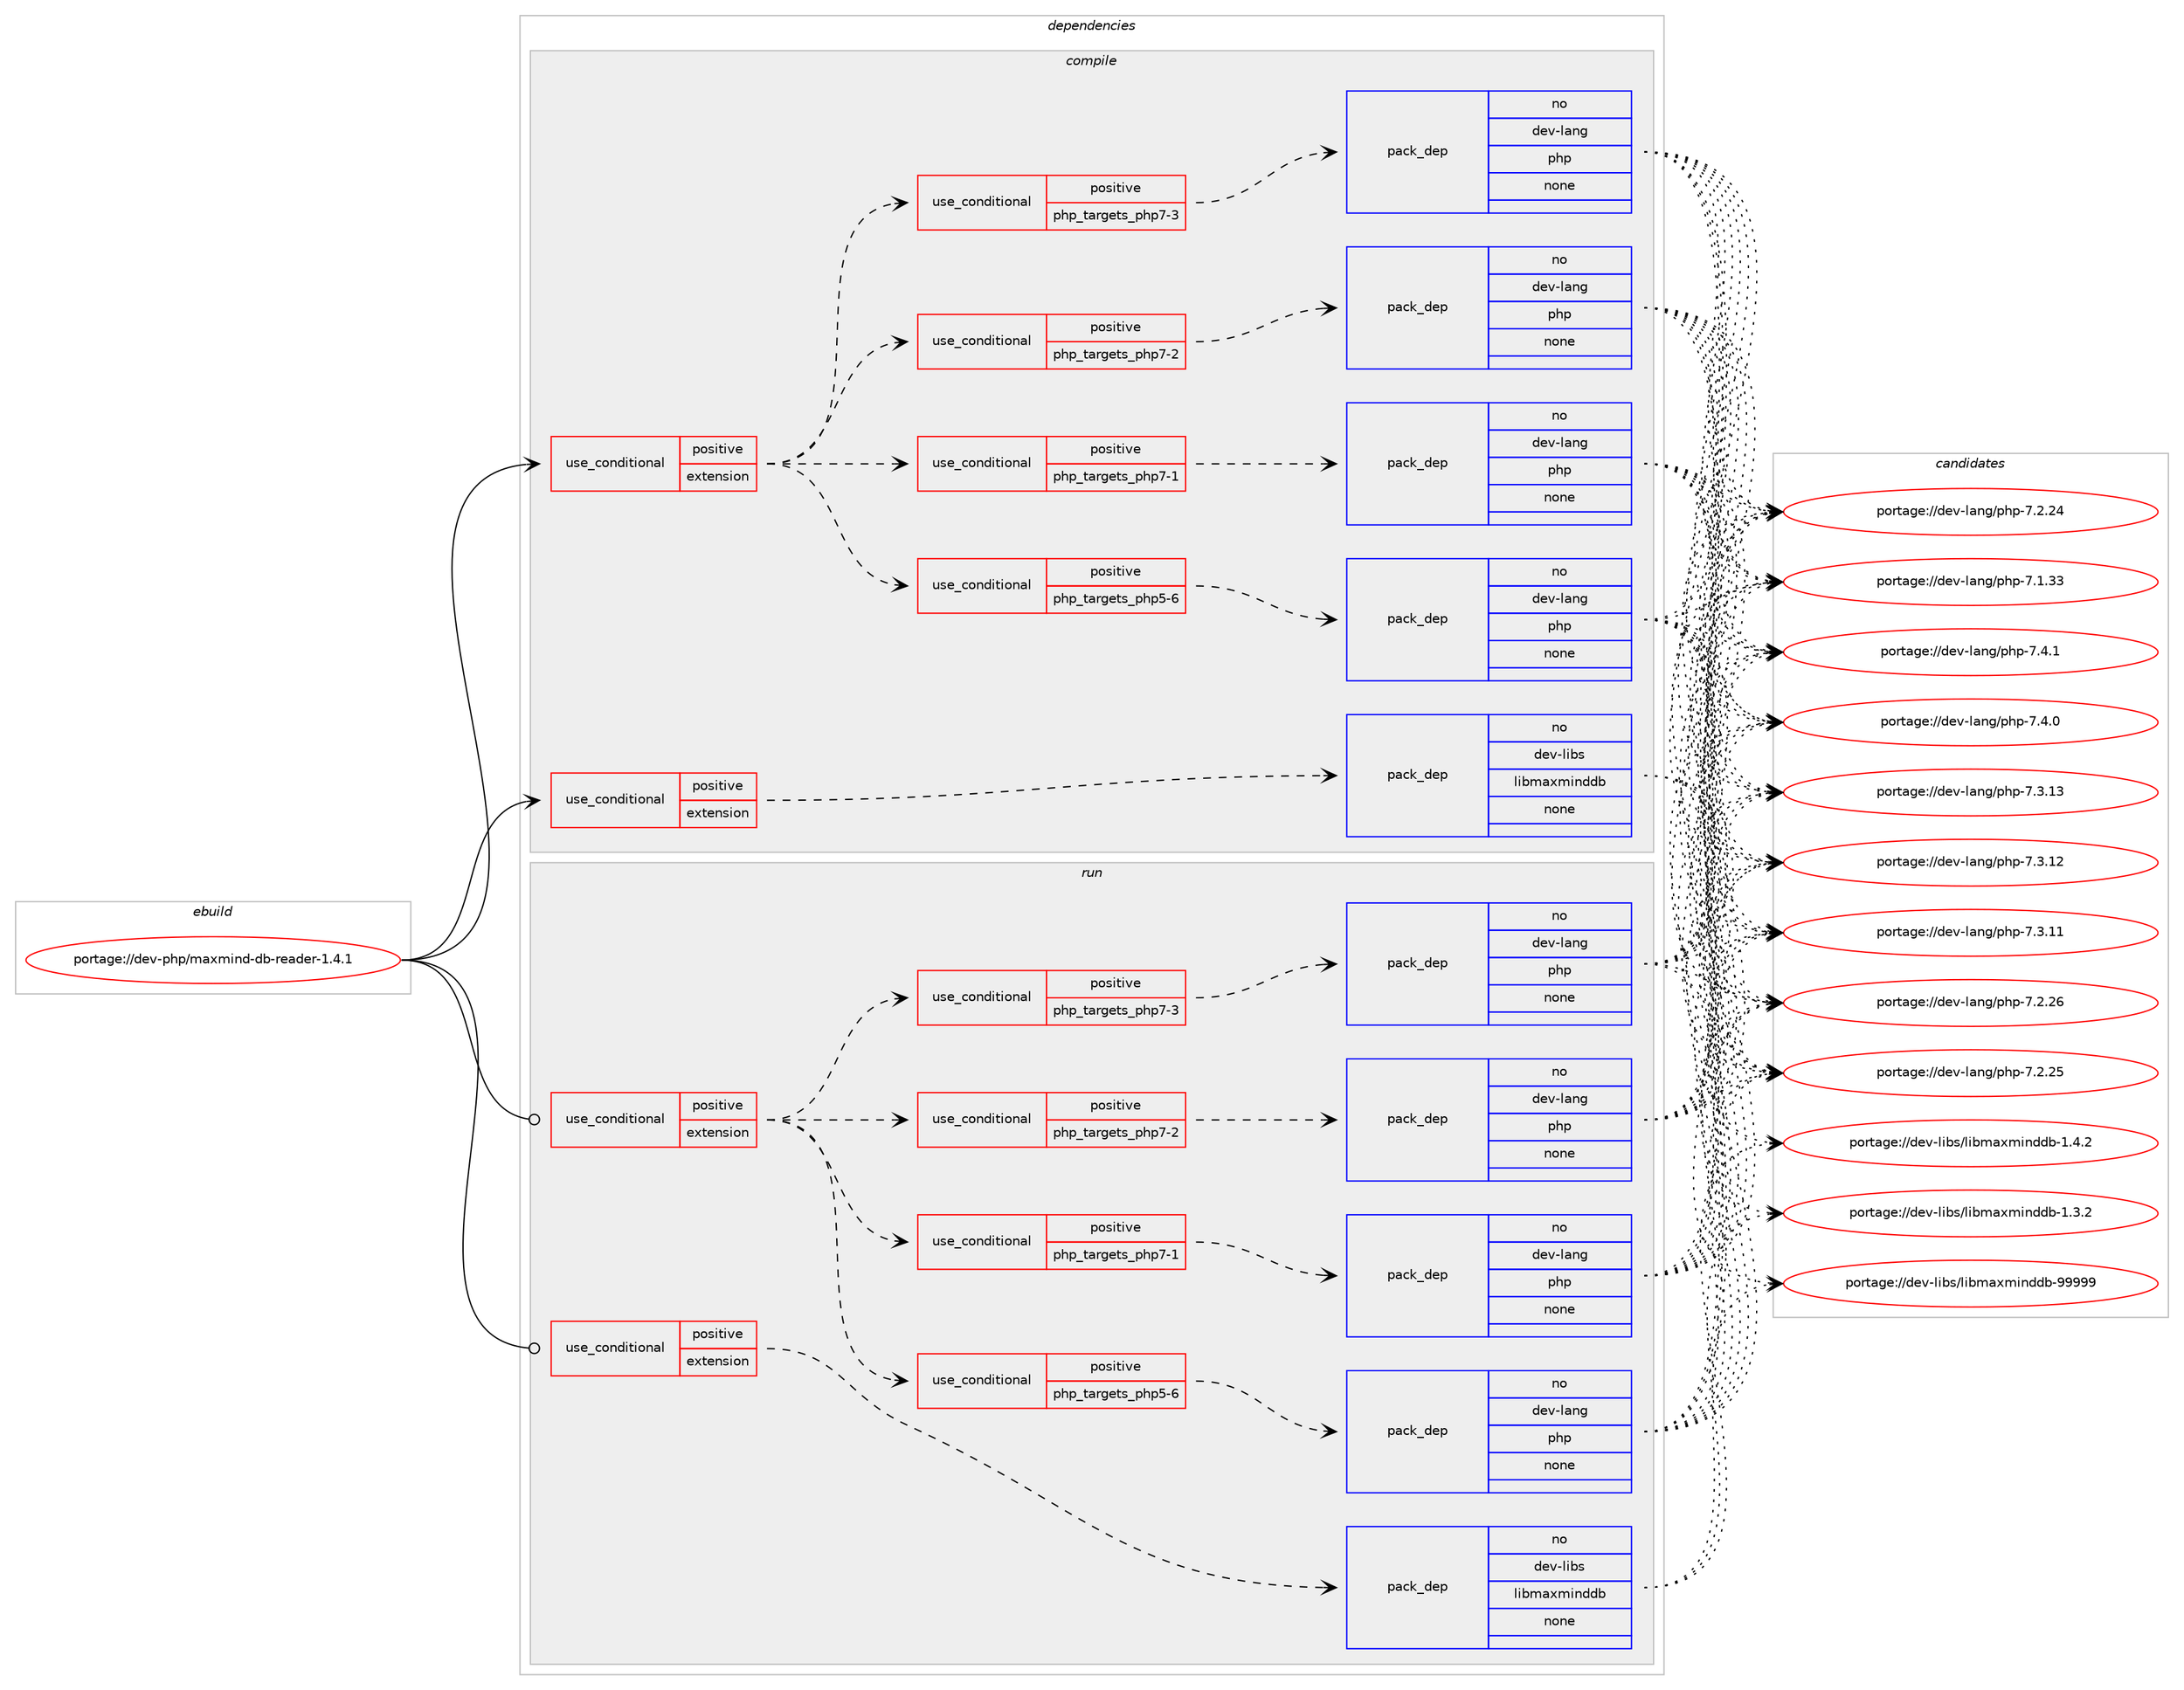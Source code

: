 digraph prolog {

# *************
# Graph options
# *************

newrank=true;
concentrate=true;
compound=true;
graph [rankdir=LR,fontname=Helvetica,fontsize=10,ranksep=1.5];#, ranksep=2.5, nodesep=0.2];
edge  [arrowhead=vee];
node  [fontname=Helvetica,fontsize=10];

# **********
# The ebuild
# **********

subgraph cluster_leftcol {
color=gray;
label=<<i>ebuild</i>>;
id [label="portage://dev-php/maxmind-db-reader-1.4.1", color=red, width=4, href="../dev-php/maxmind-db-reader-1.4.1.svg"];
}

# ****************
# The dependencies
# ****************

subgraph cluster_midcol {
color=gray;
label=<<i>dependencies</i>>;
subgraph cluster_compile {
fillcolor="#eeeeee";
style=filled;
label=<<i>compile</i>>;
subgraph cond120929 {
dependency477123 [label=<<TABLE BORDER="0" CELLBORDER="1" CELLSPACING="0" CELLPADDING="4"><TR><TD ROWSPAN="3" CELLPADDING="10">use_conditional</TD></TR><TR><TD>positive</TD></TR><TR><TD>extension</TD></TR></TABLE>>, shape=none, color=red];
subgraph cond120930 {
dependency477124 [label=<<TABLE BORDER="0" CELLBORDER="1" CELLSPACING="0" CELLPADDING="4"><TR><TD ROWSPAN="3" CELLPADDING="10">use_conditional</TD></TR><TR><TD>positive</TD></TR><TR><TD>php_targets_php5-6</TD></TR></TABLE>>, shape=none, color=red];
subgraph pack351149 {
dependency477125 [label=<<TABLE BORDER="0" CELLBORDER="1" CELLSPACING="0" CELLPADDING="4" WIDTH="220"><TR><TD ROWSPAN="6" CELLPADDING="30">pack_dep</TD></TR><TR><TD WIDTH="110">no</TD></TR><TR><TD>dev-lang</TD></TR><TR><TD>php</TD></TR><TR><TD>none</TD></TR><TR><TD></TD></TR></TABLE>>, shape=none, color=blue];
}
dependency477124:e -> dependency477125:w [weight=20,style="dashed",arrowhead="vee"];
}
dependency477123:e -> dependency477124:w [weight=20,style="dashed",arrowhead="vee"];
subgraph cond120931 {
dependency477126 [label=<<TABLE BORDER="0" CELLBORDER="1" CELLSPACING="0" CELLPADDING="4"><TR><TD ROWSPAN="3" CELLPADDING="10">use_conditional</TD></TR><TR><TD>positive</TD></TR><TR><TD>php_targets_php7-1</TD></TR></TABLE>>, shape=none, color=red];
subgraph pack351150 {
dependency477127 [label=<<TABLE BORDER="0" CELLBORDER="1" CELLSPACING="0" CELLPADDING="4" WIDTH="220"><TR><TD ROWSPAN="6" CELLPADDING="30">pack_dep</TD></TR><TR><TD WIDTH="110">no</TD></TR><TR><TD>dev-lang</TD></TR><TR><TD>php</TD></TR><TR><TD>none</TD></TR><TR><TD></TD></TR></TABLE>>, shape=none, color=blue];
}
dependency477126:e -> dependency477127:w [weight=20,style="dashed",arrowhead="vee"];
}
dependency477123:e -> dependency477126:w [weight=20,style="dashed",arrowhead="vee"];
subgraph cond120932 {
dependency477128 [label=<<TABLE BORDER="0" CELLBORDER="1" CELLSPACING="0" CELLPADDING="4"><TR><TD ROWSPAN="3" CELLPADDING="10">use_conditional</TD></TR><TR><TD>positive</TD></TR><TR><TD>php_targets_php7-2</TD></TR></TABLE>>, shape=none, color=red];
subgraph pack351151 {
dependency477129 [label=<<TABLE BORDER="0" CELLBORDER="1" CELLSPACING="0" CELLPADDING="4" WIDTH="220"><TR><TD ROWSPAN="6" CELLPADDING="30">pack_dep</TD></TR><TR><TD WIDTH="110">no</TD></TR><TR><TD>dev-lang</TD></TR><TR><TD>php</TD></TR><TR><TD>none</TD></TR><TR><TD></TD></TR></TABLE>>, shape=none, color=blue];
}
dependency477128:e -> dependency477129:w [weight=20,style="dashed",arrowhead="vee"];
}
dependency477123:e -> dependency477128:w [weight=20,style="dashed",arrowhead="vee"];
subgraph cond120933 {
dependency477130 [label=<<TABLE BORDER="0" CELLBORDER="1" CELLSPACING="0" CELLPADDING="4"><TR><TD ROWSPAN="3" CELLPADDING="10">use_conditional</TD></TR><TR><TD>positive</TD></TR><TR><TD>php_targets_php7-3</TD></TR></TABLE>>, shape=none, color=red];
subgraph pack351152 {
dependency477131 [label=<<TABLE BORDER="0" CELLBORDER="1" CELLSPACING="0" CELLPADDING="4" WIDTH="220"><TR><TD ROWSPAN="6" CELLPADDING="30">pack_dep</TD></TR><TR><TD WIDTH="110">no</TD></TR><TR><TD>dev-lang</TD></TR><TR><TD>php</TD></TR><TR><TD>none</TD></TR><TR><TD></TD></TR></TABLE>>, shape=none, color=blue];
}
dependency477130:e -> dependency477131:w [weight=20,style="dashed",arrowhead="vee"];
}
dependency477123:e -> dependency477130:w [weight=20,style="dashed",arrowhead="vee"];
}
id:e -> dependency477123:w [weight=20,style="solid",arrowhead="vee"];
subgraph cond120934 {
dependency477132 [label=<<TABLE BORDER="0" CELLBORDER="1" CELLSPACING="0" CELLPADDING="4"><TR><TD ROWSPAN="3" CELLPADDING="10">use_conditional</TD></TR><TR><TD>positive</TD></TR><TR><TD>extension</TD></TR></TABLE>>, shape=none, color=red];
subgraph pack351153 {
dependency477133 [label=<<TABLE BORDER="0" CELLBORDER="1" CELLSPACING="0" CELLPADDING="4" WIDTH="220"><TR><TD ROWSPAN="6" CELLPADDING="30">pack_dep</TD></TR><TR><TD WIDTH="110">no</TD></TR><TR><TD>dev-libs</TD></TR><TR><TD>libmaxminddb</TD></TR><TR><TD>none</TD></TR><TR><TD></TD></TR></TABLE>>, shape=none, color=blue];
}
dependency477132:e -> dependency477133:w [weight=20,style="dashed",arrowhead="vee"];
}
id:e -> dependency477132:w [weight=20,style="solid",arrowhead="vee"];
}
subgraph cluster_compileandrun {
fillcolor="#eeeeee";
style=filled;
label=<<i>compile and run</i>>;
}
subgraph cluster_run {
fillcolor="#eeeeee";
style=filled;
label=<<i>run</i>>;
subgraph cond120935 {
dependency477134 [label=<<TABLE BORDER="0" CELLBORDER="1" CELLSPACING="0" CELLPADDING="4"><TR><TD ROWSPAN="3" CELLPADDING="10">use_conditional</TD></TR><TR><TD>positive</TD></TR><TR><TD>extension</TD></TR></TABLE>>, shape=none, color=red];
subgraph cond120936 {
dependency477135 [label=<<TABLE BORDER="0" CELLBORDER="1" CELLSPACING="0" CELLPADDING="4"><TR><TD ROWSPAN="3" CELLPADDING="10">use_conditional</TD></TR><TR><TD>positive</TD></TR><TR><TD>php_targets_php5-6</TD></TR></TABLE>>, shape=none, color=red];
subgraph pack351154 {
dependency477136 [label=<<TABLE BORDER="0" CELLBORDER="1" CELLSPACING="0" CELLPADDING="4" WIDTH="220"><TR><TD ROWSPAN="6" CELLPADDING="30">pack_dep</TD></TR><TR><TD WIDTH="110">no</TD></TR><TR><TD>dev-lang</TD></TR><TR><TD>php</TD></TR><TR><TD>none</TD></TR><TR><TD></TD></TR></TABLE>>, shape=none, color=blue];
}
dependency477135:e -> dependency477136:w [weight=20,style="dashed",arrowhead="vee"];
}
dependency477134:e -> dependency477135:w [weight=20,style="dashed",arrowhead="vee"];
subgraph cond120937 {
dependency477137 [label=<<TABLE BORDER="0" CELLBORDER="1" CELLSPACING="0" CELLPADDING="4"><TR><TD ROWSPAN="3" CELLPADDING="10">use_conditional</TD></TR><TR><TD>positive</TD></TR><TR><TD>php_targets_php7-1</TD></TR></TABLE>>, shape=none, color=red];
subgraph pack351155 {
dependency477138 [label=<<TABLE BORDER="0" CELLBORDER="1" CELLSPACING="0" CELLPADDING="4" WIDTH="220"><TR><TD ROWSPAN="6" CELLPADDING="30">pack_dep</TD></TR><TR><TD WIDTH="110">no</TD></TR><TR><TD>dev-lang</TD></TR><TR><TD>php</TD></TR><TR><TD>none</TD></TR><TR><TD></TD></TR></TABLE>>, shape=none, color=blue];
}
dependency477137:e -> dependency477138:w [weight=20,style="dashed",arrowhead="vee"];
}
dependency477134:e -> dependency477137:w [weight=20,style="dashed",arrowhead="vee"];
subgraph cond120938 {
dependency477139 [label=<<TABLE BORDER="0" CELLBORDER="1" CELLSPACING="0" CELLPADDING="4"><TR><TD ROWSPAN="3" CELLPADDING="10">use_conditional</TD></TR><TR><TD>positive</TD></TR><TR><TD>php_targets_php7-2</TD></TR></TABLE>>, shape=none, color=red];
subgraph pack351156 {
dependency477140 [label=<<TABLE BORDER="0" CELLBORDER="1" CELLSPACING="0" CELLPADDING="4" WIDTH="220"><TR><TD ROWSPAN="6" CELLPADDING="30">pack_dep</TD></TR><TR><TD WIDTH="110">no</TD></TR><TR><TD>dev-lang</TD></TR><TR><TD>php</TD></TR><TR><TD>none</TD></TR><TR><TD></TD></TR></TABLE>>, shape=none, color=blue];
}
dependency477139:e -> dependency477140:w [weight=20,style="dashed",arrowhead="vee"];
}
dependency477134:e -> dependency477139:w [weight=20,style="dashed",arrowhead="vee"];
subgraph cond120939 {
dependency477141 [label=<<TABLE BORDER="0" CELLBORDER="1" CELLSPACING="0" CELLPADDING="4"><TR><TD ROWSPAN="3" CELLPADDING="10">use_conditional</TD></TR><TR><TD>positive</TD></TR><TR><TD>php_targets_php7-3</TD></TR></TABLE>>, shape=none, color=red];
subgraph pack351157 {
dependency477142 [label=<<TABLE BORDER="0" CELLBORDER="1" CELLSPACING="0" CELLPADDING="4" WIDTH="220"><TR><TD ROWSPAN="6" CELLPADDING="30">pack_dep</TD></TR><TR><TD WIDTH="110">no</TD></TR><TR><TD>dev-lang</TD></TR><TR><TD>php</TD></TR><TR><TD>none</TD></TR><TR><TD></TD></TR></TABLE>>, shape=none, color=blue];
}
dependency477141:e -> dependency477142:w [weight=20,style="dashed",arrowhead="vee"];
}
dependency477134:e -> dependency477141:w [weight=20,style="dashed",arrowhead="vee"];
}
id:e -> dependency477134:w [weight=20,style="solid",arrowhead="odot"];
subgraph cond120940 {
dependency477143 [label=<<TABLE BORDER="0" CELLBORDER="1" CELLSPACING="0" CELLPADDING="4"><TR><TD ROWSPAN="3" CELLPADDING="10">use_conditional</TD></TR><TR><TD>positive</TD></TR><TR><TD>extension</TD></TR></TABLE>>, shape=none, color=red];
subgraph pack351158 {
dependency477144 [label=<<TABLE BORDER="0" CELLBORDER="1" CELLSPACING="0" CELLPADDING="4" WIDTH="220"><TR><TD ROWSPAN="6" CELLPADDING="30">pack_dep</TD></TR><TR><TD WIDTH="110">no</TD></TR><TR><TD>dev-libs</TD></TR><TR><TD>libmaxminddb</TD></TR><TR><TD>none</TD></TR><TR><TD></TD></TR></TABLE>>, shape=none, color=blue];
}
dependency477143:e -> dependency477144:w [weight=20,style="dashed",arrowhead="vee"];
}
id:e -> dependency477143:w [weight=20,style="solid",arrowhead="odot"];
}
}

# **************
# The candidates
# **************

subgraph cluster_choices {
rank=same;
color=gray;
label=<<i>candidates</i>>;

subgraph choice351149 {
color=black;
nodesep=1;
choice100101118451089711010347112104112455546524649 [label="portage://dev-lang/php-7.4.1", color=red, width=4,href="../dev-lang/php-7.4.1.svg"];
choice100101118451089711010347112104112455546524648 [label="portage://dev-lang/php-7.4.0", color=red, width=4,href="../dev-lang/php-7.4.0.svg"];
choice10010111845108971101034711210411245554651464951 [label="portage://dev-lang/php-7.3.13", color=red, width=4,href="../dev-lang/php-7.3.13.svg"];
choice10010111845108971101034711210411245554651464950 [label="portage://dev-lang/php-7.3.12", color=red, width=4,href="../dev-lang/php-7.3.12.svg"];
choice10010111845108971101034711210411245554651464949 [label="portage://dev-lang/php-7.3.11", color=red, width=4,href="../dev-lang/php-7.3.11.svg"];
choice10010111845108971101034711210411245554650465054 [label="portage://dev-lang/php-7.2.26", color=red, width=4,href="../dev-lang/php-7.2.26.svg"];
choice10010111845108971101034711210411245554650465053 [label="portage://dev-lang/php-7.2.25", color=red, width=4,href="../dev-lang/php-7.2.25.svg"];
choice10010111845108971101034711210411245554650465052 [label="portage://dev-lang/php-7.2.24", color=red, width=4,href="../dev-lang/php-7.2.24.svg"];
choice10010111845108971101034711210411245554649465151 [label="portage://dev-lang/php-7.1.33", color=red, width=4,href="../dev-lang/php-7.1.33.svg"];
dependency477125:e -> choice100101118451089711010347112104112455546524649:w [style=dotted,weight="100"];
dependency477125:e -> choice100101118451089711010347112104112455546524648:w [style=dotted,weight="100"];
dependency477125:e -> choice10010111845108971101034711210411245554651464951:w [style=dotted,weight="100"];
dependency477125:e -> choice10010111845108971101034711210411245554651464950:w [style=dotted,weight="100"];
dependency477125:e -> choice10010111845108971101034711210411245554651464949:w [style=dotted,weight="100"];
dependency477125:e -> choice10010111845108971101034711210411245554650465054:w [style=dotted,weight="100"];
dependency477125:e -> choice10010111845108971101034711210411245554650465053:w [style=dotted,weight="100"];
dependency477125:e -> choice10010111845108971101034711210411245554650465052:w [style=dotted,weight="100"];
dependency477125:e -> choice10010111845108971101034711210411245554649465151:w [style=dotted,weight="100"];
}
subgraph choice351150 {
color=black;
nodesep=1;
choice100101118451089711010347112104112455546524649 [label="portage://dev-lang/php-7.4.1", color=red, width=4,href="../dev-lang/php-7.4.1.svg"];
choice100101118451089711010347112104112455546524648 [label="portage://dev-lang/php-7.4.0", color=red, width=4,href="../dev-lang/php-7.4.0.svg"];
choice10010111845108971101034711210411245554651464951 [label="portage://dev-lang/php-7.3.13", color=red, width=4,href="../dev-lang/php-7.3.13.svg"];
choice10010111845108971101034711210411245554651464950 [label="portage://dev-lang/php-7.3.12", color=red, width=4,href="../dev-lang/php-7.3.12.svg"];
choice10010111845108971101034711210411245554651464949 [label="portage://dev-lang/php-7.3.11", color=red, width=4,href="../dev-lang/php-7.3.11.svg"];
choice10010111845108971101034711210411245554650465054 [label="portage://dev-lang/php-7.2.26", color=red, width=4,href="../dev-lang/php-7.2.26.svg"];
choice10010111845108971101034711210411245554650465053 [label="portage://dev-lang/php-7.2.25", color=red, width=4,href="../dev-lang/php-7.2.25.svg"];
choice10010111845108971101034711210411245554650465052 [label="portage://dev-lang/php-7.2.24", color=red, width=4,href="../dev-lang/php-7.2.24.svg"];
choice10010111845108971101034711210411245554649465151 [label="portage://dev-lang/php-7.1.33", color=red, width=4,href="../dev-lang/php-7.1.33.svg"];
dependency477127:e -> choice100101118451089711010347112104112455546524649:w [style=dotted,weight="100"];
dependency477127:e -> choice100101118451089711010347112104112455546524648:w [style=dotted,weight="100"];
dependency477127:e -> choice10010111845108971101034711210411245554651464951:w [style=dotted,weight="100"];
dependency477127:e -> choice10010111845108971101034711210411245554651464950:w [style=dotted,weight="100"];
dependency477127:e -> choice10010111845108971101034711210411245554651464949:w [style=dotted,weight="100"];
dependency477127:e -> choice10010111845108971101034711210411245554650465054:w [style=dotted,weight="100"];
dependency477127:e -> choice10010111845108971101034711210411245554650465053:w [style=dotted,weight="100"];
dependency477127:e -> choice10010111845108971101034711210411245554650465052:w [style=dotted,weight="100"];
dependency477127:e -> choice10010111845108971101034711210411245554649465151:w [style=dotted,weight="100"];
}
subgraph choice351151 {
color=black;
nodesep=1;
choice100101118451089711010347112104112455546524649 [label="portage://dev-lang/php-7.4.1", color=red, width=4,href="../dev-lang/php-7.4.1.svg"];
choice100101118451089711010347112104112455546524648 [label="portage://dev-lang/php-7.4.0", color=red, width=4,href="../dev-lang/php-7.4.0.svg"];
choice10010111845108971101034711210411245554651464951 [label="portage://dev-lang/php-7.3.13", color=red, width=4,href="../dev-lang/php-7.3.13.svg"];
choice10010111845108971101034711210411245554651464950 [label="portage://dev-lang/php-7.3.12", color=red, width=4,href="../dev-lang/php-7.3.12.svg"];
choice10010111845108971101034711210411245554651464949 [label="portage://dev-lang/php-7.3.11", color=red, width=4,href="../dev-lang/php-7.3.11.svg"];
choice10010111845108971101034711210411245554650465054 [label="portage://dev-lang/php-7.2.26", color=red, width=4,href="../dev-lang/php-7.2.26.svg"];
choice10010111845108971101034711210411245554650465053 [label="portage://dev-lang/php-7.2.25", color=red, width=4,href="../dev-lang/php-7.2.25.svg"];
choice10010111845108971101034711210411245554650465052 [label="portage://dev-lang/php-7.2.24", color=red, width=4,href="../dev-lang/php-7.2.24.svg"];
choice10010111845108971101034711210411245554649465151 [label="portage://dev-lang/php-7.1.33", color=red, width=4,href="../dev-lang/php-7.1.33.svg"];
dependency477129:e -> choice100101118451089711010347112104112455546524649:w [style=dotted,weight="100"];
dependency477129:e -> choice100101118451089711010347112104112455546524648:w [style=dotted,weight="100"];
dependency477129:e -> choice10010111845108971101034711210411245554651464951:w [style=dotted,weight="100"];
dependency477129:e -> choice10010111845108971101034711210411245554651464950:w [style=dotted,weight="100"];
dependency477129:e -> choice10010111845108971101034711210411245554651464949:w [style=dotted,weight="100"];
dependency477129:e -> choice10010111845108971101034711210411245554650465054:w [style=dotted,weight="100"];
dependency477129:e -> choice10010111845108971101034711210411245554650465053:w [style=dotted,weight="100"];
dependency477129:e -> choice10010111845108971101034711210411245554650465052:w [style=dotted,weight="100"];
dependency477129:e -> choice10010111845108971101034711210411245554649465151:w [style=dotted,weight="100"];
}
subgraph choice351152 {
color=black;
nodesep=1;
choice100101118451089711010347112104112455546524649 [label="portage://dev-lang/php-7.4.1", color=red, width=4,href="../dev-lang/php-7.4.1.svg"];
choice100101118451089711010347112104112455546524648 [label="portage://dev-lang/php-7.4.0", color=red, width=4,href="../dev-lang/php-7.4.0.svg"];
choice10010111845108971101034711210411245554651464951 [label="portage://dev-lang/php-7.3.13", color=red, width=4,href="../dev-lang/php-7.3.13.svg"];
choice10010111845108971101034711210411245554651464950 [label="portage://dev-lang/php-7.3.12", color=red, width=4,href="../dev-lang/php-7.3.12.svg"];
choice10010111845108971101034711210411245554651464949 [label="portage://dev-lang/php-7.3.11", color=red, width=4,href="../dev-lang/php-7.3.11.svg"];
choice10010111845108971101034711210411245554650465054 [label="portage://dev-lang/php-7.2.26", color=red, width=4,href="../dev-lang/php-7.2.26.svg"];
choice10010111845108971101034711210411245554650465053 [label="portage://dev-lang/php-7.2.25", color=red, width=4,href="../dev-lang/php-7.2.25.svg"];
choice10010111845108971101034711210411245554650465052 [label="portage://dev-lang/php-7.2.24", color=red, width=4,href="../dev-lang/php-7.2.24.svg"];
choice10010111845108971101034711210411245554649465151 [label="portage://dev-lang/php-7.1.33", color=red, width=4,href="../dev-lang/php-7.1.33.svg"];
dependency477131:e -> choice100101118451089711010347112104112455546524649:w [style=dotted,weight="100"];
dependency477131:e -> choice100101118451089711010347112104112455546524648:w [style=dotted,weight="100"];
dependency477131:e -> choice10010111845108971101034711210411245554651464951:w [style=dotted,weight="100"];
dependency477131:e -> choice10010111845108971101034711210411245554651464950:w [style=dotted,weight="100"];
dependency477131:e -> choice10010111845108971101034711210411245554651464949:w [style=dotted,weight="100"];
dependency477131:e -> choice10010111845108971101034711210411245554650465054:w [style=dotted,weight="100"];
dependency477131:e -> choice10010111845108971101034711210411245554650465053:w [style=dotted,weight="100"];
dependency477131:e -> choice10010111845108971101034711210411245554650465052:w [style=dotted,weight="100"];
dependency477131:e -> choice10010111845108971101034711210411245554649465151:w [style=dotted,weight="100"];
}
subgraph choice351153 {
color=black;
nodesep=1;
choice100101118451081059811547108105981099712010910511010010098455757575757 [label="portage://dev-libs/libmaxminddb-99999", color=red, width=4,href="../dev-libs/libmaxminddb-99999.svg"];
choice100101118451081059811547108105981099712010910511010010098454946524650 [label="portage://dev-libs/libmaxminddb-1.4.2", color=red, width=4,href="../dev-libs/libmaxminddb-1.4.2.svg"];
choice100101118451081059811547108105981099712010910511010010098454946514650 [label="portage://dev-libs/libmaxminddb-1.3.2", color=red, width=4,href="../dev-libs/libmaxminddb-1.3.2.svg"];
dependency477133:e -> choice100101118451081059811547108105981099712010910511010010098455757575757:w [style=dotted,weight="100"];
dependency477133:e -> choice100101118451081059811547108105981099712010910511010010098454946524650:w [style=dotted,weight="100"];
dependency477133:e -> choice100101118451081059811547108105981099712010910511010010098454946514650:w [style=dotted,weight="100"];
}
subgraph choice351154 {
color=black;
nodesep=1;
choice100101118451089711010347112104112455546524649 [label="portage://dev-lang/php-7.4.1", color=red, width=4,href="../dev-lang/php-7.4.1.svg"];
choice100101118451089711010347112104112455546524648 [label="portage://dev-lang/php-7.4.0", color=red, width=4,href="../dev-lang/php-7.4.0.svg"];
choice10010111845108971101034711210411245554651464951 [label="portage://dev-lang/php-7.3.13", color=red, width=4,href="../dev-lang/php-7.3.13.svg"];
choice10010111845108971101034711210411245554651464950 [label="portage://dev-lang/php-7.3.12", color=red, width=4,href="../dev-lang/php-7.3.12.svg"];
choice10010111845108971101034711210411245554651464949 [label="portage://dev-lang/php-7.3.11", color=red, width=4,href="../dev-lang/php-7.3.11.svg"];
choice10010111845108971101034711210411245554650465054 [label="portage://dev-lang/php-7.2.26", color=red, width=4,href="../dev-lang/php-7.2.26.svg"];
choice10010111845108971101034711210411245554650465053 [label="portage://dev-lang/php-7.2.25", color=red, width=4,href="../dev-lang/php-7.2.25.svg"];
choice10010111845108971101034711210411245554650465052 [label="portage://dev-lang/php-7.2.24", color=red, width=4,href="../dev-lang/php-7.2.24.svg"];
choice10010111845108971101034711210411245554649465151 [label="portage://dev-lang/php-7.1.33", color=red, width=4,href="../dev-lang/php-7.1.33.svg"];
dependency477136:e -> choice100101118451089711010347112104112455546524649:w [style=dotted,weight="100"];
dependency477136:e -> choice100101118451089711010347112104112455546524648:w [style=dotted,weight="100"];
dependency477136:e -> choice10010111845108971101034711210411245554651464951:w [style=dotted,weight="100"];
dependency477136:e -> choice10010111845108971101034711210411245554651464950:w [style=dotted,weight="100"];
dependency477136:e -> choice10010111845108971101034711210411245554651464949:w [style=dotted,weight="100"];
dependency477136:e -> choice10010111845108971101034711210411245554650465054:w [style=dotted,weight="100"];
dependency477136:e -> choice10010111845108971101034711210411245554650465053:w [style=dotted,weight="100"];
dependency477136:e -> choice10010111845108971101034711210411245554650465052:w [style=dotted,weight="100"];
dependency477136:e -> choice10010111845108971101034711210411245554649465151:w [style=dotted,weight="100"];
}
subgraph choice351155 {
color=black;
nodesep=1;
choice100101118451089711010347112104112455546524649 [label="portage://dev-lang/php-7.4.1", color=red, width=4,href="../dev-lang/php-7.4.1.svg"];
choice100101118451089711010347112104112455546524648 [label="portage://dev-lang/php-7.4.0", color=red, width=4,href="../dev-lang/php-7.4.0.svg"];
choice10010111845108971101034711210411245554651464951 [label="portage://dev-lang/php-7.3.13", color=red, width=4,href="../dev-lang/php-7.3.13.svg"];
choice10010111845108971101034711210411245554651464950 [label="portage://dev-lang/php-7.3.12", color=red, width=4,href="../dev-lang/php-7.3.12.svg"];
choice10010111845108971101034711210411245554651464949 [label="portage://dev-lang/php-7.3.11", color=red, width=4,href="../dev-lang/php-7.3.11.svg"];
choice10010111845108971101034711210411245554650465054 [label="portage://dev-lang/php-7.2.26", color=red, width=4,href="../dev-lang/php-7.2.26.svg"];
choice10010111845108971101034711210411245554650465053 [label="portage://dev-lang/php-7.2.25", color=red, width=4,href="../dev-lang/php-7.2.25.svg"];
choice10010111845108971101034711210411245554650465052 [label="portage://dev-lang/php-7.2.24", color=red, width=4,href="../dev-lang/php-7.2.24.svg"];
choice10010111845108971101034711210411245554649465151 [label="portage://dev-lang/php-7.1.33", color=red, width=4,href="../dev-lang/php-7.1.33.svg"];
dependency477138:e -> choice100101118451089711010347112104112455546524649:w [style=dotted,weight="100"];
dependency477138:e -> choice100101118451089711010347112104112455546524648:w [style=dotted,weight="100"];
dependency477138:e -> choice10010111845108971101034711210411245554651464951:w [style=dotted,weight="100"];
dependency477138:e -> choice10010111845108971101034711210411245554651464950:w [style=dotted,weight="100"];
dependency477138:e -> choice10010111845108971101034711210411245554651464949:w [style=dotted,weight="100"];
dependency477138:e -> choice10010111845108971101034711210411245554650465054:w [style=dotted,weight="100"];
dependency477138:e -> choice10010111845108971101034711210411245554650465053:w [style=dotted,weight="100"];
dependency477138:e -> choice10010111845108971101034711210411245554650465052:w [style=dotted,weight="100"];
dependency477138:e -> choice10010111845108971101034711210411245554649465151:w [style=dotted,weight="100"];
}
subgraph choice351156 {
color=black;
nodesep=1;
choice100101118451089711010347112104112455546524649 [label="portage://dev-lang/php-7.4.1", color=red, width=4,href="../dev-lang/php-7.4.1.svg"];
choice100101118451089711010347112104112455546524648 [label="portage://dev-lang/php-7.4.0", color=red, width=4,href="../dev-lang/php-7.4.0.svg"];
choice10010111845108971101034711210411245554651464951 [label="portage://dev-lang/php-7.3.13", color=red, width=4,href="../dev-lang/php-7.3.13.svg"];
choice10010111845108971101034711210411245554651464950 [label="portage://dev-lang/php-7.3.12", color=red, width=4,href="../dev-lang/php-7.3.12.svg"];
choice10010111845108971101034711210411245554651464949 [label="portage://dev-lang/php-7.3.11", color=red, width=4,href="../dev-lang/php-7.3.11.svg"];
choice10010111845108971101034711210411245554650465054 [label="portage://dev-lang/php-7.2.26", color=red, width=4,href="../dev-lang/php-7.2.26.svg"];
choice10010111845108971101034711210411245554650465053 [label="portage://dev-lang/php-7.2.25", color=red, width=4,href="../dev-lang/php-7.2.25.svg"];
choice10010111845108971101034711210411245554650465052 [label="portage://dev-lang/php-7.2.24", color=red, width=4,href="../dev-lang/php-7.2.24.svg"];
choice10010111845108971101034711210411245554649465151 [label="portage://dev-lang/php-7.1.33", color=red, width=4,href="../dev-lang/php-7.1.33.svg"];
dependency477140:e -> choice100101118451089711010347112104112455546524649:w [style=dotted,weight="100"];
dependency477140:e -> choice100101118451089711010347112104112455546524648:w [style=dotted,weight="100"];
dependency477140:e -> choice10010111845108971101034711210411245554651464951:w [style=dotted,weight="100"];
dependency477140:e -> choice10010111845108971101034711210411245554651464950:w [style=dotted,weight="100"];
dependency477140:e -> choice10010111845108971101034711210411245554651464949:w [style=dotted,weight="100"];
dependency477140:e -> choice10010111845108971101034711210411245554650465054:w [style=dotted,weight="100"];
dependency477140:e -> choice10010111845108971101034711210411245554650465053:w [style=dotted,weight="100"];
dependency477140:e -> choice10010111845108971101034711210411245554650465052:w [style=dotted,weight="100"];
dependency477140:e -> choice10010111845108971101034711210411245554649465151:w [style=dotted,weight="100"];
}
subgraph choice351157 {
color=black;
nodesep=1;
choice100101118451089711010347112104112455546524649 [label="portage://dev-lang/php-7.4.1", color=red, width=4,href="../dev-lang/php-7.4.1.svg"];
choice100101118451089711010347112104112455546524648 [label="portage://dev-lang/php-7.4.0", color=red, width=4,href="../dev-lang/php-7.4.0.svg"];
choice10010111845108971101034711210411245554651464951 [label="portage://dev-lang/php-7.3.13", color=red, width=4,href="../dev-lang/php-7.3.13.svg"];
choice10010111845108971101034711210411245554651464950 [label="portage://dev-lang/php-7.3.12", color=red, width=4,href="../dev-lang/php-7.3.12.svg"];
choice10010111845108971101034711210411245554651464949 [label="portage://dev-lang/php-7.3.11", color=red, width=4,href="../dev-lang/php-7.3.11.svg"];
choice10010111845108971101034711210411245554650465054 [label="portage://dev-lang/php-7.2.26", color=red, width=4,href="../dev-lang/php-7.2.26.svg"];
choice10010111845108971101034711210411245554650465053 [label="portage://dev-lang/php-7.2.25", color=red, width=4,href="../dev-lang/php-7.2.25.svg"];
choice10010111845108971101034711210411245554650465052 [label="portage://dev-lang/php-7.2.24", color=red, width=4,href="../dev-lang/php-7.2.24.svg"];
choice10010111845108971101034711210411245554649465151 [label="portage://dev-lang/php-7.1.33", color=red, width=4,href="../dev-lang/php-7.1.33.svg"];
dependency477142:e -> choice100101118451089711010347112104112455546524649:w [style=dotted,weight="100"];
dependency477142:e -> choice100101118451089711010347112104112455546524648:w [style=dotted,weight="100"];
dependency477142:e -> choice10010111845108971101034711210411245554651464951:w [style=dotted,weight="100"];
dependency477142:e -> choice10010111845108971101034711210411245554651464950:w [style=dotted,weight="100"];
dependency477142:e -> choice10010111845108971101034711210411245554651464949:w [style=dotted,weight="100"];
dependency477142:e -> choice10010111845108971101034711210411245554650465054:w [style=dotted,weight="100"];
dependency477142:e -> choice10010111845108971101034711210411245554650465053:w [style=dotted,weight="100"];
dependency477142:e -> choice10010111845108971101034711210411245554650465052:w [style=dotted,weight="100"];
dependency477142:e -> choice10010111845108971101034711210411245554649465151:w [style=dotted,weight="100"];
}
subgraph choice351158 {
color=black;
nodesep=1;
choice100101118451081059811547108105981099712010910511010010098455757575757 [label="portage://dev-libs/libmaxminddb-99999", color=red, width=4,href="../dev-libs/libmaxminddb-99999.svg"];
choice100101118451081059811547108105981099712010910511010010098454946524650 [label="portage://dev-libs/libmaxminddb-1.4.2", color=red, width=4,href="../dev-libs/libmaxminddb-1.4.2.svg"];
choice100101118451081059811547108105981099712010910511010010098454946514650 [label="portage://dev-libs/libmaxminddb-1.3.2", color=red, width=4,href="../dev-libs/libmaxminddb-1.3.2.svg"];
dependency477144:e -> choice100101118451081059811547108105981099712010910511010010098455757575757:w [style=dotted,weight="100"];
dependency477144:e -> choice100101118451081059811547108105981099712010910511010010098454946524650:w [style=dotted,weight="100"];
dependency477144:e -> choice100101118451081059811547108105981099712010910511010010098454946514650:w [style=dotted,weight="100"];
}
}

}
